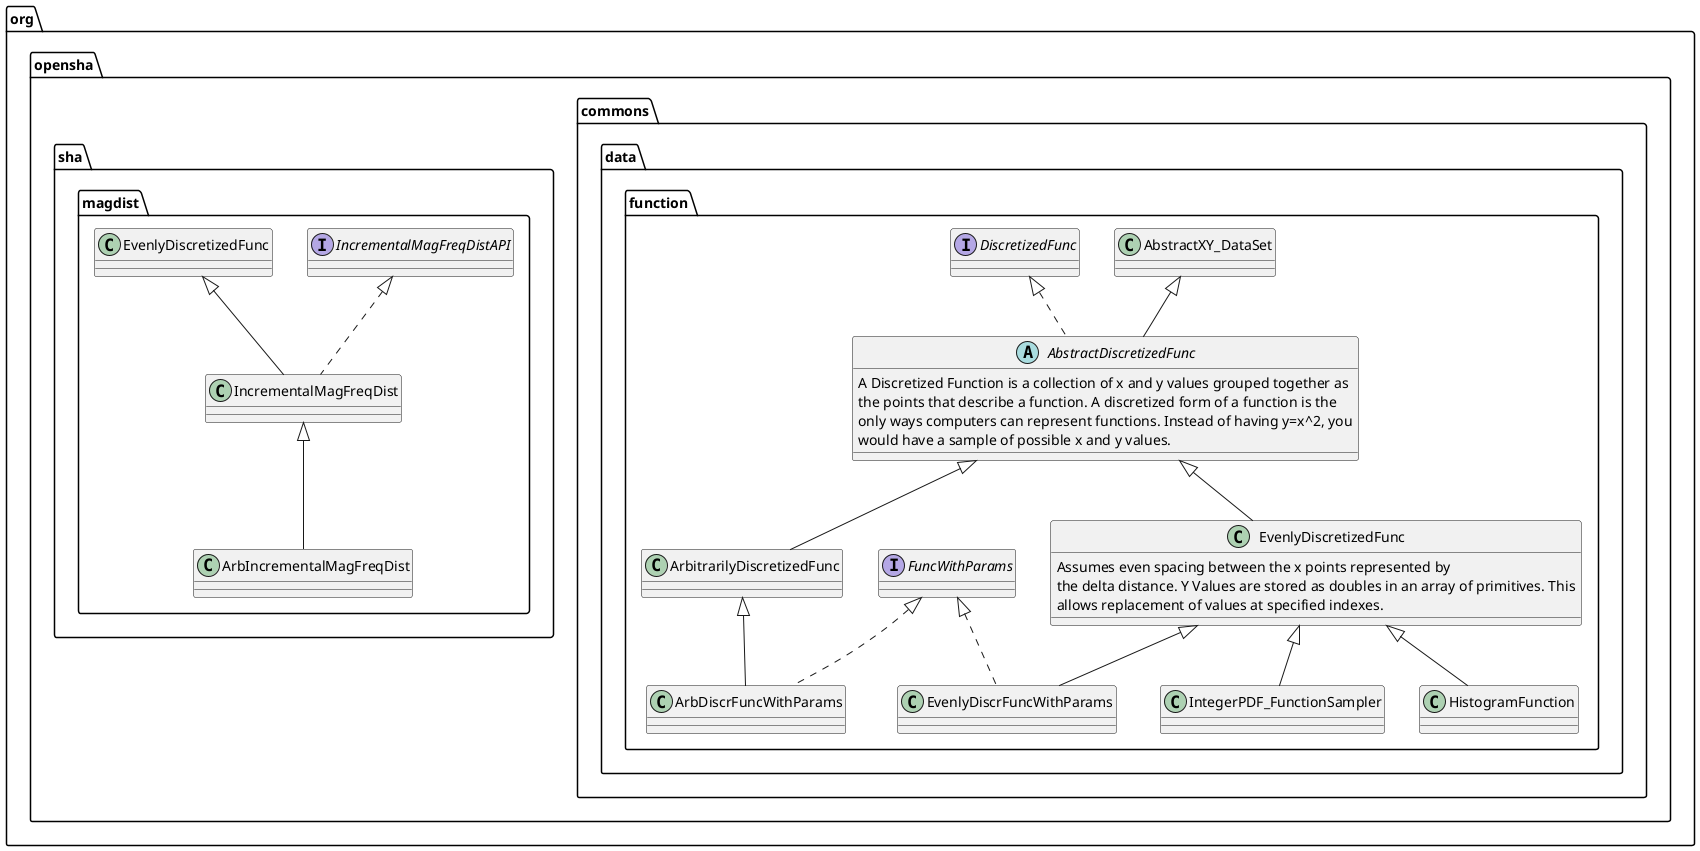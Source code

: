 @startuml
package org.opensha.commons.data.function {
 abstract class AbstractDiscretizedFunc extends AbstractXY_DataSet implements DiscretizedFunc {
  A Discretized Function is a collection of x and y values grouped together as
  the points that describe a function. A discretized form of a function is the
  only ways computers can represent functions. Instead of having y=x^2, you
  would have a sample of possible x and y values. 
 }
 class EvenlyDiscretizedFunc extends AbstractDiscretizedFunc {
  Assumes even spacing between the x points represented by
  the delta distance. Y Values are stored as doubles in an array of primitives. This
  allows replacement of values at specified indexes.
 }
 class ArbitrarilyDiscretizedFunc extends AbstractDiscretizedFunc

 class IntegerPDF_FunctionSampler extends EvenlyDiscretizedFunc 
 class HistogramFunction extends EvenlyDiscretizedFunc 
 class EvenlyDiscrFuncWithParams extends EvenlyDiscretizedFunc implements FuncWithParams
 class ArbDiscrFuncWithParams extends ArbitrarilyDiscretizedFunc implements FuncWithParams
}

package org.opensha.sha.magdist {
 interface IncrementalMagFreqDistAPI 
 class IncrementalMagFreqDist extends EvenlyDiscretizedFunc implements IncrementalMagFreqDistAPI
 class ArbIncrementalMagFreqDist extends IncrementalMagFreqDist
}
@enduml